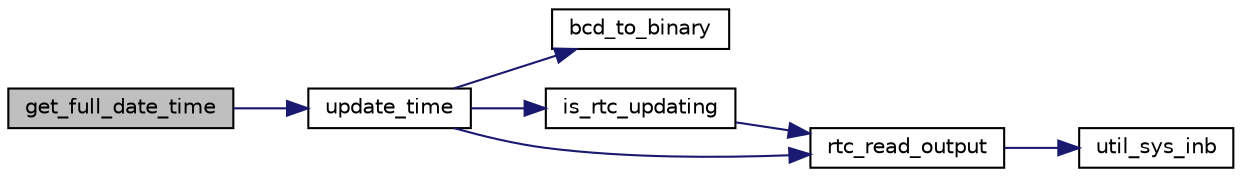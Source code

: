 digraph "get_full_date_time"
{
 // LATEX_PDF_SIZE
  edge [fontname="Helvetica",fontsize="10",labelfontname="Helvetica",labelfontsize="10"];
  node [fontname="Helvetica",fontsize="10",shape=record];
  rankdir="LR";
  Node1 [label="get_full_date_time",height=0.2,width=0.4,color="black", fillcolor="grey75", style="filled", fontcolor="black",tooltip="Formats the date and time into a string, showing the full date and time."];
  Node1 -> Node2 [color="midnightblue",fontsize="10",style="solid",fontname="Helvetica"];
  Node2 [label="update_time",height=0.2,width=0.4,color="black", fillcolor="white", style="filled",URL="$rtc_8c.html#aba1881e31984e15eee882c2de63db817",tooltip="Updates de RTC with the current time. The time_info struct is updated with the current time."];
  Node2 -> Node3 [color="midnightblue",fontsize="10",style="solid",fontname="Helvetica"];
  Node3 [label="bcd_to_binary",height=0.2,width=0.4,color="black", fillcolor="white", style="filled",URL="$rtc_8c.html#ac0ff03e92507402be4d3a2b2416a86cb",tooltip="Converts a BCD number to binary."];
  Node2 -> Node4 [color="midnightblue",fontsize="10",style="solid",fontname="Helvetica"];
  Node4 [label="is_rtc_updating",height=0.2,width=0.4,color="black", fillcolor="white", style="filled",URL="$rtc_8c.html#af094cb0c2bdfce604764ad8fe8764d6f",tooltip="Checks if the RTC is updating."];
  Node4 -> Node5 [color="midnightblue",fontsize="10",style="solid",fontname="Helvetica"];
  Node5 [label="rtc_read_output",height=0.2,width=0.4,color="black", fillcolor="white", style="filled",URL="$rtc_8c.html#a3e32c0dba9d7ff02d8181a59b6531929",tooltip="Reads the output of the RTC."];
  Node5 -> Node6 [color="midnightblue",fontsize="10",style="solid",fontname="Helvetica"];
  Node6 [label="util_sys_inb",height=0.2,width=0.4,color="black", fillcolor="white", style="filled",URL="$utils_8c.html#a79a031a8611f5b2d6afa4158e92b0fb4",tooltip=" "];
  Node2 -> Node5 [color="midnightblue",fontsize="10",style="solid",fontname="Helvetica"];
}
